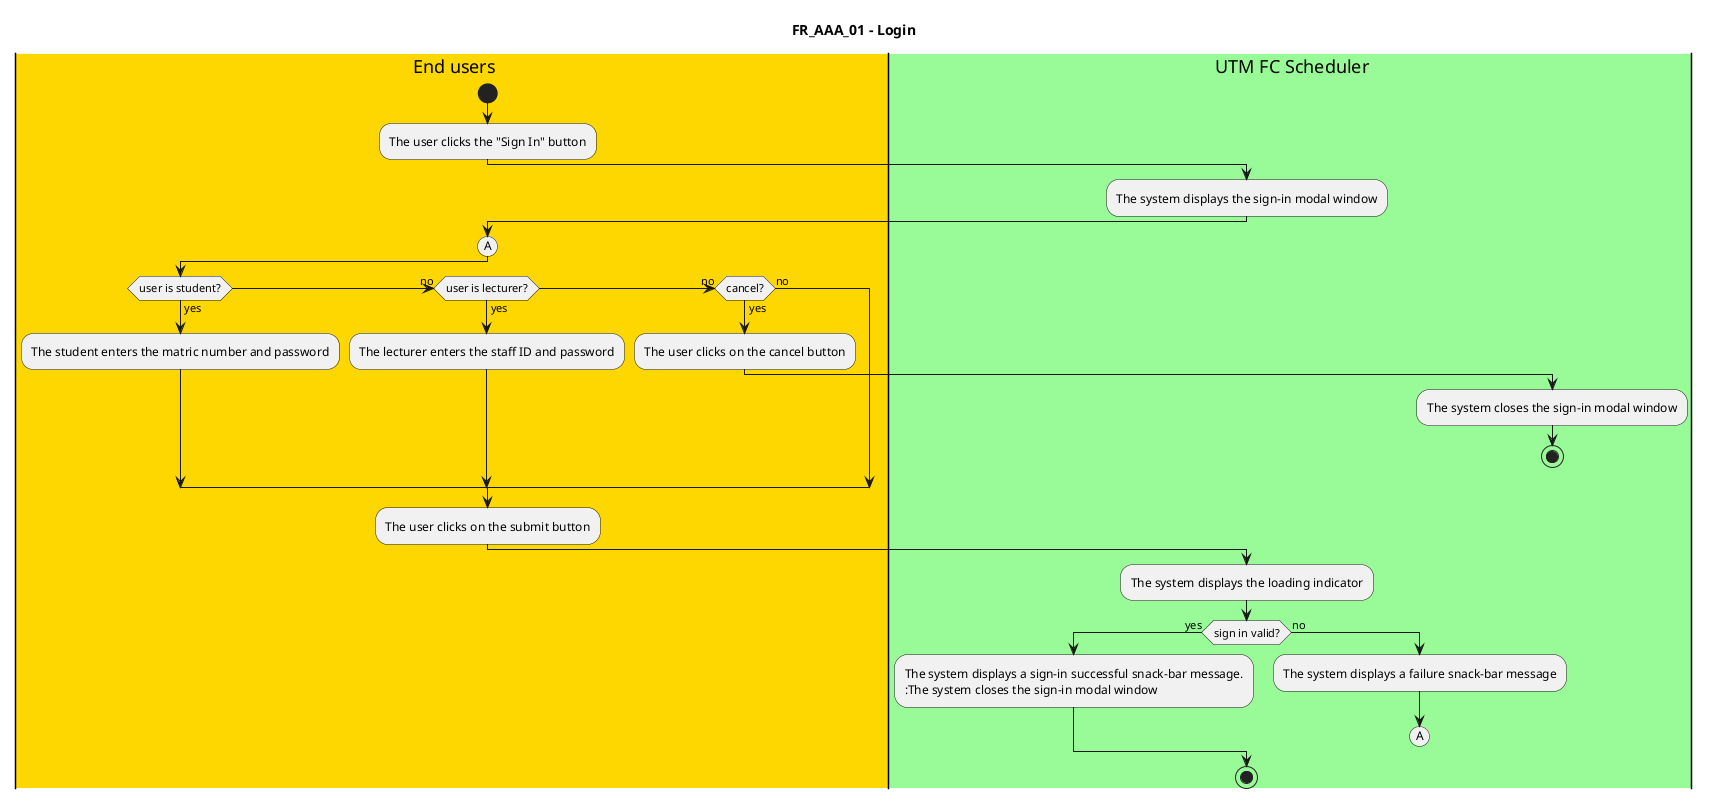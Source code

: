 @startuml FR_AAA_01
title FR_AAA_01 - Login


|#gold|eu| End users
|#palegreen|sys| UTM FC Scheduler

|eu|
start
:The user clicks the "Sign In" button;

|sys|
:The system displays the sign-in modal window;

|eu|
' #Aqua:SIGN_IN;
(A)

if (user is student?) then (yes)
    |eu|
    :The student enters the matric number and password;
(no) elseif (user is lecturer?) then (yes)
    |eu|
    :The lecturer enters the staff ID and password;
(no) elseif (cancel?) then (yes)
    |eu|
    :The user clicks on the cancel button;
    |sys|
    :The system closes the sign-in modal window;
    stop
else (no)
endif

|eu|
:The user clicks on the submit button;
|sys|
:The system displays the loading indicator;

if (sign in valid?) then (yes)
    |sys|
    :The system displays a sign-in successful snack-bar message.
    :The system closes the sign-in modal window;
else (no)
    |sys|
    :The system displays a failure snack-bar message;
    (A)
    detach
endif
stop

@enduml
